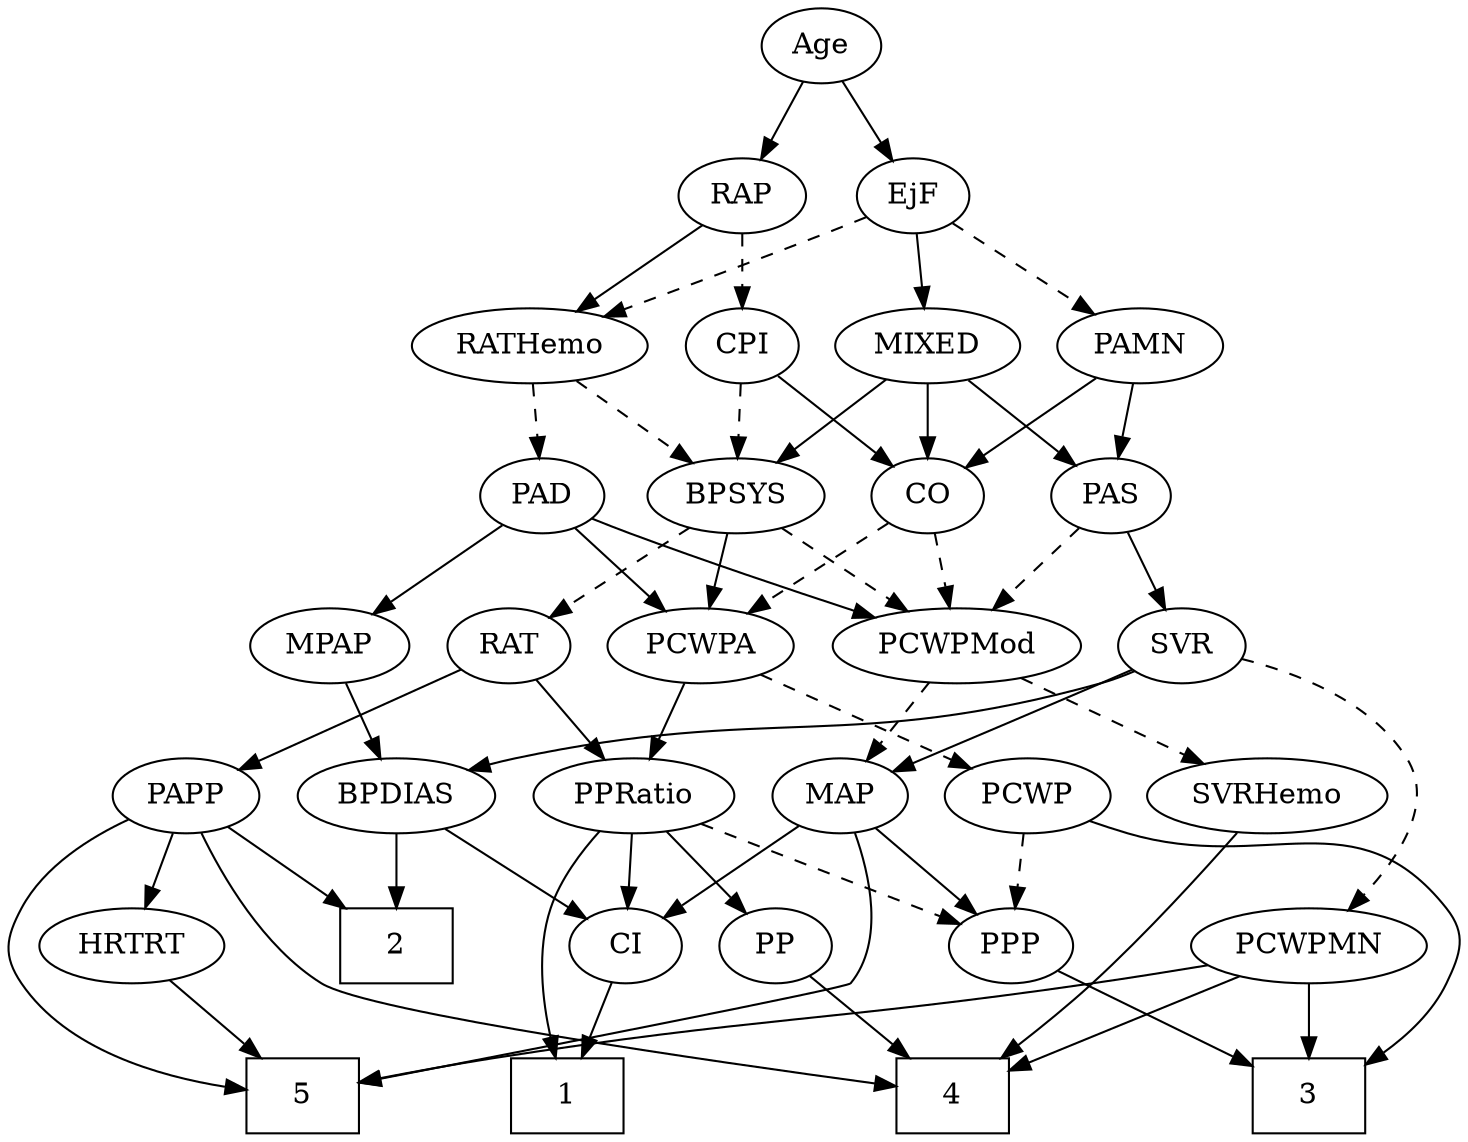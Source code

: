 strict digraph {
	graph [bb="0,0,668.5,540"];
	node [label="\N"];
	1	[height=0.5,
		pos="260.52,18",
		shape=box,
		width=0.75];
	2	[height=0.5,
		pos="178.52,90",
		shape=box,
		width=0.75];
	3	[height=0.5,
		pos="603.52,18",
		shape=box,
		width=0.75];
	4	[height=0.5,
		pos="442.52,18",
		shape=box,
		width=0.75];
	5	[height=0.5,
		pos="135.52,18",
		shape=box,
		width=0.75];
	Age	[height=0.5,
		pos="383.52,522",
		width=0.75];
	EjF	[height=0.5,
		pos="426.52,450",
		width=0.75];
	Age -> EjF	[pos="e,416.8,466.82 393.27,505.12 398.66,496.34 405.47,485.26 411.52,475.42",
		style=solid];
	RAP	[height=0.5,
		pos="347.52,450",
		width=0.77632];
	Age -> RAP	[pos="e,356.07,467.63 375.17,504.76 370.87,496.4 365.52,486.02 360.69,476.61",
		style=solid];
	MIXED	[height=0.5,
		pos="432.52,378",
		width=1.1193];
	EjF -> MIXED	[pos="e,431.05,396.1 428,431.7 428.66,423.98 429.46,414.71 430.19,406.11",
		style=solid];
	PAMN	[height=0.5,
		pos="527.52,378",
		width=1.011];
	EjF -> PAMN	[pos="e,507.19,393.09 444.57,436.49 459.55,426.1 481.13,411.15 498.53,399.09",
		style=dashed];
	RATHemo	[height=0.5,
		pos="253.52,378",
		width=1.3721];
	EjF -> RATHemo	[pos="e,285.24,391.84 403.9,439.85 376.31,428.68 329.12,409.59 294.95,395.77",
		style=dashed];
	RAP -> RATHemo	[pos="e,274.4,394.55 329.84,435.83 316.55,425.94 298.07,412.18 282.62,400.67",
		style=solid];
	CPI	[height=0.5,
		pos="347.52,378",
		width=0.75];
	RAP -> CPI	[pos="e,347.52,396.1 347.52,431.7 347.52,423.98 347.52,414.71 347.52,406.11",
		style=dashed];
	BPSYS	[height=0.5,
		pos="345.52,306",
		width=1.0471];
	MIXED -> BPSYS	[pos="e,364.06,321.92 413.64,361.81 401.47,352.02 385.47,339.15 372.04,328.34",
		style=solid];
	CO	[height=0.5,
		pos="432.52,306",
		width=0.75];
	MIXED -> CO	[pos="e,432.52,324.1 432.52,359.7 432.52,351.98 432.52,342.71 432.52,334.11",
		style=solid];
	PAS	[height=0.5,
		pos="515.52,306",
		width=0.75];
	MIXED -> PAS	[pos="e,499.51,320.5 450.53,361.81 462.61,351.62 478.65,338.09 491.77,327.02",
		style=solid];
	MPAP	[height=0.5,
		pos="165.52,234",
		width=0.97491];
	BPDIAS	[height=0.5,
		pos="198.52,162",
		width=1.1735];
	MPAP -> BPDIAS	[pos="e,190.52,179.96 173.34,216.41 177.18,208.25 181.91,198.22 186.23,189.07",
		style=solid];
	RAT	[height=0.5,
		pos="245.52,234",
		width=0.75827];
	BPSYS -> RAT	[pos="e,263.53,247.61 324.8,290.5 309.4,279.72 288.29,264.94 271.72,253.34",
		style=dashed];
	PCWPMod	[height=0.5,
		pos="444.52,234",
		width=1.4443];
	BPSYS -> PCWPMod	[pos="e,422.66,250.46 366.03,290.5 379.98,280.63 398.68,267.41 414.33,256.35",
		style=dashed];
	PCWPA	[height=0.5,
		pos="332.52,234",
		width=1.1555];
	BPSYS -> PCWPA	[pos="e,335.72,252.28 342.37,288.05 340.94,280.35 339.21,271.03 337.6,262.36",
		style=solid];
	PAD	[height=0.5,
		pos="258.52,306",
		width=0.79437];
	PAD -> MPAP	[pos="e,184.67,249.42 240.59,291.5 227.05,281.31 208.23,267.15 192.83,255.56",
		style=solid];
	PAD -> PCWPMod	[pos="e,409.21,247.22 281.27,295.08 286.89,292.7 292.9,290.21 298.52,288 332.22,274.73 370.75,260.8 399.76,250.55",
		style=solid];
	PAD -> PCWPA	[pos="e,315.92,250.7 273.85,290.5 283.82,281.06 297.04,268.56 308.41,257.81",
		style=solid];
	CO -> PCWPMod	[pos="e,441.56,252.28 435.42,288.05 436.74,280.35 438.34,271.03 439.83,262.36",
		style=dashed];
	CO -> PCWPA	[pos="e,353.35,249.59 414.64,292.49 400,282.24 378.99,267.53 361.89,255.56",
		style=dashed];
	SVR	[height=0.5,
		pos="542.52,234",
		width=0.77632];
	PAS -> SVR	[pos="e,535.98,251.96 521.92,288.41 525.03,280.34 528.85,270.43 532.35,261.35",
		style=solid];
	PAS -> PCWPMod	[pos="e,460.95,251.2 500.81,290.5 491.37,281.19 478.9,268.9 468.1,258.25",
		style=dashed];
	PAMN -> CO	[pos="e,449.94,319.84 507.83,362.5 493.43,351.89 473.77,337.4 458.15,325.88",
		style=solid];
	PAMN -> PAS	[pos="e,518.48,324.28 524.61,360.05 523.29,352.35 521.69,343.03 520.21,334.36",
		style=solid];
	RATHemo -> BPSYS	[pos="e,326.41,321.54 273.93,361.46 287.03,351.5 304.19,338.44 318.42,327.61",
		style=dashed];
	RATHemo -> PAD	[pos="e,257.29,324.1 254.75,359.7 255.3,351.98 255.97,342.71 256.58,334.11",
		style=dashed];
	CPI -> BPSYS	[pos="e,346.01,324.1 347.02,359.7 346.8,351.98 346.54,342.71 346.29,334.11",
		style=dashed];
	CPI -> CO	[pos="e,416.18,320.46 363.91,363.5 376.49,353.14 394.05,338.67 408.26,326.97",
		style=solid];
	PPRatio	[height=0.5,
		pos="298.52,162",
		width=1.1013];
	RAT -> PPRatio	[pos="e,286.05,179.47 257.28,217.46 263.95,208.65 272.45,197.43 279.99,187.46",
		style=solid];
	PAPP	[height=0.5,
		pos="106.52,162",
		width=0.88464];
	RAT -> PAPP	[pos="e,129.68,174.67 224.41,222.37 201.68,210.92 165.25,192.58 138.89,179.3",
		style=solid];
	PCWPMN	[height=0.5,
		pos="603.52,90",
		width=1.3902];
	SVR -> PCWPMN	[pos="e,616.71,107.58 567.81,225.86 589.29,218.31 618.75,204.09 632.52,180 644.02,159.87 633.7,134.54 622.3,116.05",
		style=dashed];
	SVR -> BPDIAS	[pos="e,229.54,174.34 521.4,222.02 516.31,219.74 510.81,217.55 505.52,216 395.26,183.67 361.37,206.28 249.52,180 246.14,179.21 242.68,\
178.29 239.21,177.29",
		style=solid];
	MAP	[height=0.5,
		pos="386.52,162",
		width=0.84854];
	SVR -> MAP	[pos="e,410.26,173.48 520.23,222.71 515.39,220.49 510.28,218.16 505.52,216 476.54,202.89 443.49,188.19 419.59,177.6",
		style=solid];
	SVRHemo	[height=0.5,
		pos="573.52,162",
		width=1.3902];
	PCWPMod -> SVRHemo	[pos="e,546.82,177.49 471.25,218.5 490.53,208.03 516.77,193.79 537.85,182.36",
		style=dashed];
	PCWPMod -> MAP	[pos="e,399.37,178.51 430.77,216.41 423.34,207.44 414.04,196.21 405.88,186.37",
		style=dashed];
	PCWPA -> PPRatio	[pos="e,306.67,179.79 324.29,216.05 320.32,207.89 315.47,197.91 311.06,188.82",
		style=solid];
	PCWP	[height=0.5,
		pos="470.52,162",
		width=0.97491];
	PCWPA -> PCWP	[pos="e,446.52,175.17 358.47,219.83 380.81,208.51 413.15,192.1 437.36,179.82",
		style=dashed];
	PCWPMN -> 3	[pos="e,603.52,36.104 603.52,71.697 603.52,63.983 603.52,54.712 603.52,46.112",
		style=solid];
	PCWPMN -> 4	[pos="e,469.58,30.769 572.85,75.669 546.17,64.066 507.43,47.224 479.12,34.917",
		style=solid];
	PCWPMN -> 5	[pos="e,162.71,24.645 560.13,80.952 543.4,77.966 524.1,74.661 506.52,72 381.59,53.089 349.3,55.862 224.52,36 207.44,33.282 188.62,29.764 \
172.7,26.634",
		style=solid];
	SVRHemo -> 4	[pos="e,465.86,36.185 562.72,144.34 550.28,125.75 528.69,95.222 506.52,72 496.59,61.606 484.7,51.277 473.88,42.535",
		style=solid];
	BPDIAS -> 2	[pos="e,183.45,108.28 193.68,144.05 191.45,136.26 188.75,126.82 186.25,118.08",
		style=solid];
	CI	[height=0.5,
		pos="288.52,90",
		width=0.75];
	BPDIAS -> CI	[pos="e,271.45,104.27 218.05,145.81 231.36,135.46 249.1,121.66 263.45,110.49",
		style=solid];
	MAP -> 5	[pos="e,162.73,24.294 394.81,144.55 403.35,125 413.24,92.466 396.52,72 394.73,69.819 244.36,40.235 172.7,26.241",
		style=solid];
	PPP	[height=0.5,
		pos="470.52,90",
		width=0.75];
	MAP -> PPP	[pos="e,454.11,104.67 403.52,146.83 415.74,136.64 432.42,122.75 446.07,111.37",
		style=solid];
	MAP -> CI	[pos="e,306.36,103.75 367.62,147.5 352.56,136.74 331.3,121.56 314.62,109.64",
		style=solid];
	PP	[height=0.5,
		pos="360.52,90",
		width=0.75];
	PP -> 4	[pos="e,422.58,36.019 376.72,75.17 387.62,65.865 402.26,53.363 414.97,42.516",
		style=solid];
	PPP -> 3	[pos="e,576.32,33.315 491.01,78.216 511.29,67.538 542.79,50.962 567.3,38.06",
		style=solid];
	PPRatio -> 1	[pos="e,254.61,36.324 280.08,145.9 269.83,136.27 258.06,122.84 252.52,108 245.12,88.197 247.86,64.261 252.05,46.202",
		style=solid];
	PPRatio -> PP	[pos="e,347.35,105.86 312.59,145.12 320.9,135.73 331.56,123.7 340.71,113.36",
		style=solid];
	PPRatio -> PPP	[pos="e,448.11,100.12 326.92,149.44 357.7,136.91 406.71,116.97 438.75,103.93",
		style=dashed];
	PPRatio -> CI	[pos="e,290.96,108.1 296.04,143.7 294.94,135.98 293.62,126.71 292.39,118.11",
		style=solid];
	PCWP -> 3	[pos="e,628.61,36.297 497.31,150.01 502.95,147.88 508.89,145.76 514.52,144 579.12,123.76 620.69,161.23 662.52,108 679.15,86.84 657.94,\
61.059 636.47,42.702",
		style=solid];
	PCWP -> PPP	[pos="e,470.52,108.1 470.52,143.7 470.52,135.98 470.52,126.71 470.52,118.11",
		style=dashed];
	CI -> 1	[pos="e,267.5,36.447 281.88,72.411 278.7,64.454 274.81,54.722 271.22,45.756",
		style=solid];
	PAPP -> 2	[pos="e,160.99,108.04 121.79,146.15 131.02,137.18 143.02,125.52 153.6,115.23",
		style=solid];
	PAPP -> 4	[pos="e,415.33,22.282 108.46,144.01 111.74,123.62 120.37,89.936 142.52,72 162.76,55.609 329.48,33.062 405.27,23.538",
		style=solid];
	PAPP -> 5	[pos="e,108.3,21.505 77.569,154.4 53.857,147.29 21.814,133.42 6.5165,108 -1.7332,94.291 -2.3917,85.291 6.5165,72 26.775,41.775 67.704,\
28.772 98.053,23.187",
		style=solid];
	HRTRT	[height=0.5,
		pos="55.517,90",
		width=1.1013];
	PAPP -> HRTRT	[pos="e,67.397,107.31 94.944,145.12 88.579,136.38 80.545,125.35 73.392,115.54",
		style=solid];
	HRTRT -> 5	[pos="e,115.94,36.127 72.875,73.811 83.181,64.794 96.475,53.161 108.16,42.933",
		style=solid];
}
